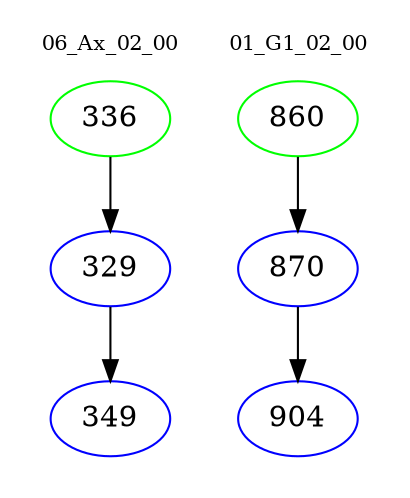 digraph{
subgraph cluster_0 {
color = white
label = "06_Ax_02_00";
fontsize=10;
T0_336 [label="336", color="green"]
T0_336 -> T0_329 [color="black"]
T0_329 [label="329", color="blue"]
T0_329 -> T0_349 [color="black"]
T0_349 [label="349", color="blue"]
}
subgraph cluster_1 {
color = white
label = "01_G1_02_00";
fontsize=10;
T1_860 [label="860", color="green"]
T1_860 -> T1_870 [color="black"]
T1_870 [label="870", color="blue"]
T1_870 -> T1_904 [color="black"]
T1_904 [label="904", color="blue"]
}
}
